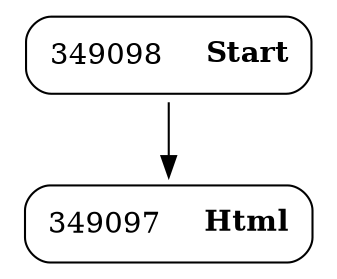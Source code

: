 digraph ast {
node [shape=none];
349097 [label=<<TABLE border='1' cellspacing='0' cellpadding='10' style='rounded' ><TR><TD border='0'>349097</TD><TD border='0'><B>Html</B></TD></TR></TABLE>>];
349098 [label=<<TABLE border='1' cellspacing='0' cellpadding='10' style='rounded' ><TR><TD border='0'>349098</TD><TD border='0'><B>Start</B></TD></TR></TABLE>>];
349098 -> 349097 [weight=2];
}
